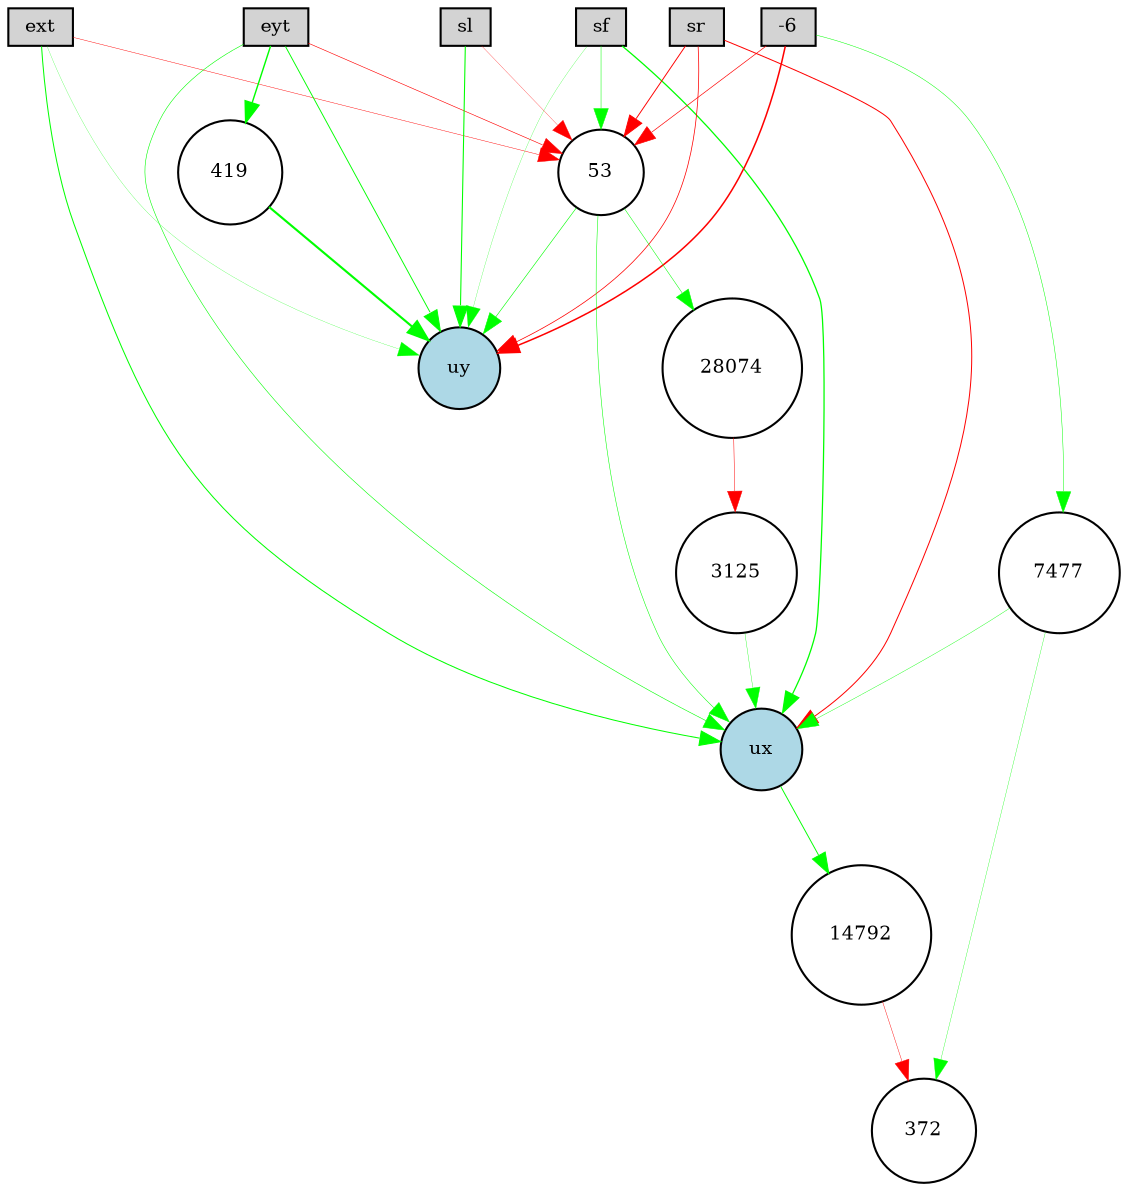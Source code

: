digraph {
	node [fontsize=9 height=0.2 shape=circle width=0.2]
	ext [fillcolor=lightgray shape=box style=filled]
	eyt [fillcolor=lightgray shape=box style=filled]
	sf [fillcolor=lightgray shape=box style=filled]
	sl [fillcolor=lightgray shape=box style=filled]
	sr [fillcolor=lightgray shape=box style=filled]
	-6 [fillcolor=lightgray shape=box style=filled]
	ux [fillcolor=lightblue style=filled]
	uy [fillcolor=lightblue style=filled]
	419 [fillcolor=white style=filled]
	14792 [fillcolor=white style=filled]
	28074 [fillcolor=white style=filled]
	372 [fillcolor=white style=filled]
	53 [fillcolor=white style=filled]
	7477 [fillcolor=white style=filled]
	3125 [fillcolor=white style=filled]
	sr -> ux [color=red penwidth=0.4799611385789857 style=solid]
	-6 -> 53 [color=red penwidth=0.3191066800263964 style=solid]
	ext -> ux [color=green penwidth=0.48655204458383383 style=solid]
	-6 -> uy [color=red penwidth=0.733902456991815 style=solid]
	sr -> 53 [color=red penwidth=0.4581617398087652 style=solid]
	eyt -> 419 [color=green penwidth=0.679712308237592 style=solid]
	53 -> uy [color=green penwidth=0.29126013908484083 style=solid]
	419 -> uy [color=green penwidth=1.021372095577354 style=solid]
	-6 -> 7477 [color=green penwidth=0.23340970727600388 style=solid]
	sf -> 53 [color=green penwidth=0.24013373470445865 style=solid]
	eyt -> 53 [color=red penwidth=0.2890351789792227 style=solid]
	28074 -> 3125 [color=red penwidth=0.23372758464243623 style=solid]
	7477 -> ux [color=green penwidth=0.19006015067074206 style=solid]
	ux -> 14792 [color=green penwidth=0.45529068415793006 style=solid]
	eyt -> ux [color=green penwidth=0.27567453321536045 style=solid]
	3125 -> ux [color=green penwidth=0.16488904181771472 style=solid]
	eyt -> uy [color=green penwidth=0.44847394872775537 style=solid]
	sr -> uy [color=red penwidth=0.35724753983080093 style=solid]
	ext -> 53 [color=red penwidth=0.21007414531413182 style=solid]
	53 -> ux [color=green penwidth=0.2565686999916288 style=solid]
	sf -> uy [color=green penwidth=0.11720119833767739 style=solid]
	14792 -> 372 [color=red penwidth=0.20037460806636453 style=solid]
	sf -> ux [color=green penwidth=0.6128812850884819 style=solid]
	sl -> 53 [color=red penwidth=0.12750428390350776 style=solid]
	sl -> uy [color=green penwidth=0.5187529313263568 style=solid]
	ext -> uy [color=green penwidth=0.11469872620011064 style=solid]
	53 -> 28074 [color=green penwidth=0.2432851167447366 style=solid]
	7477 -> 372 [color=green penwidth=0.1576743361662086 style=solid]
}
